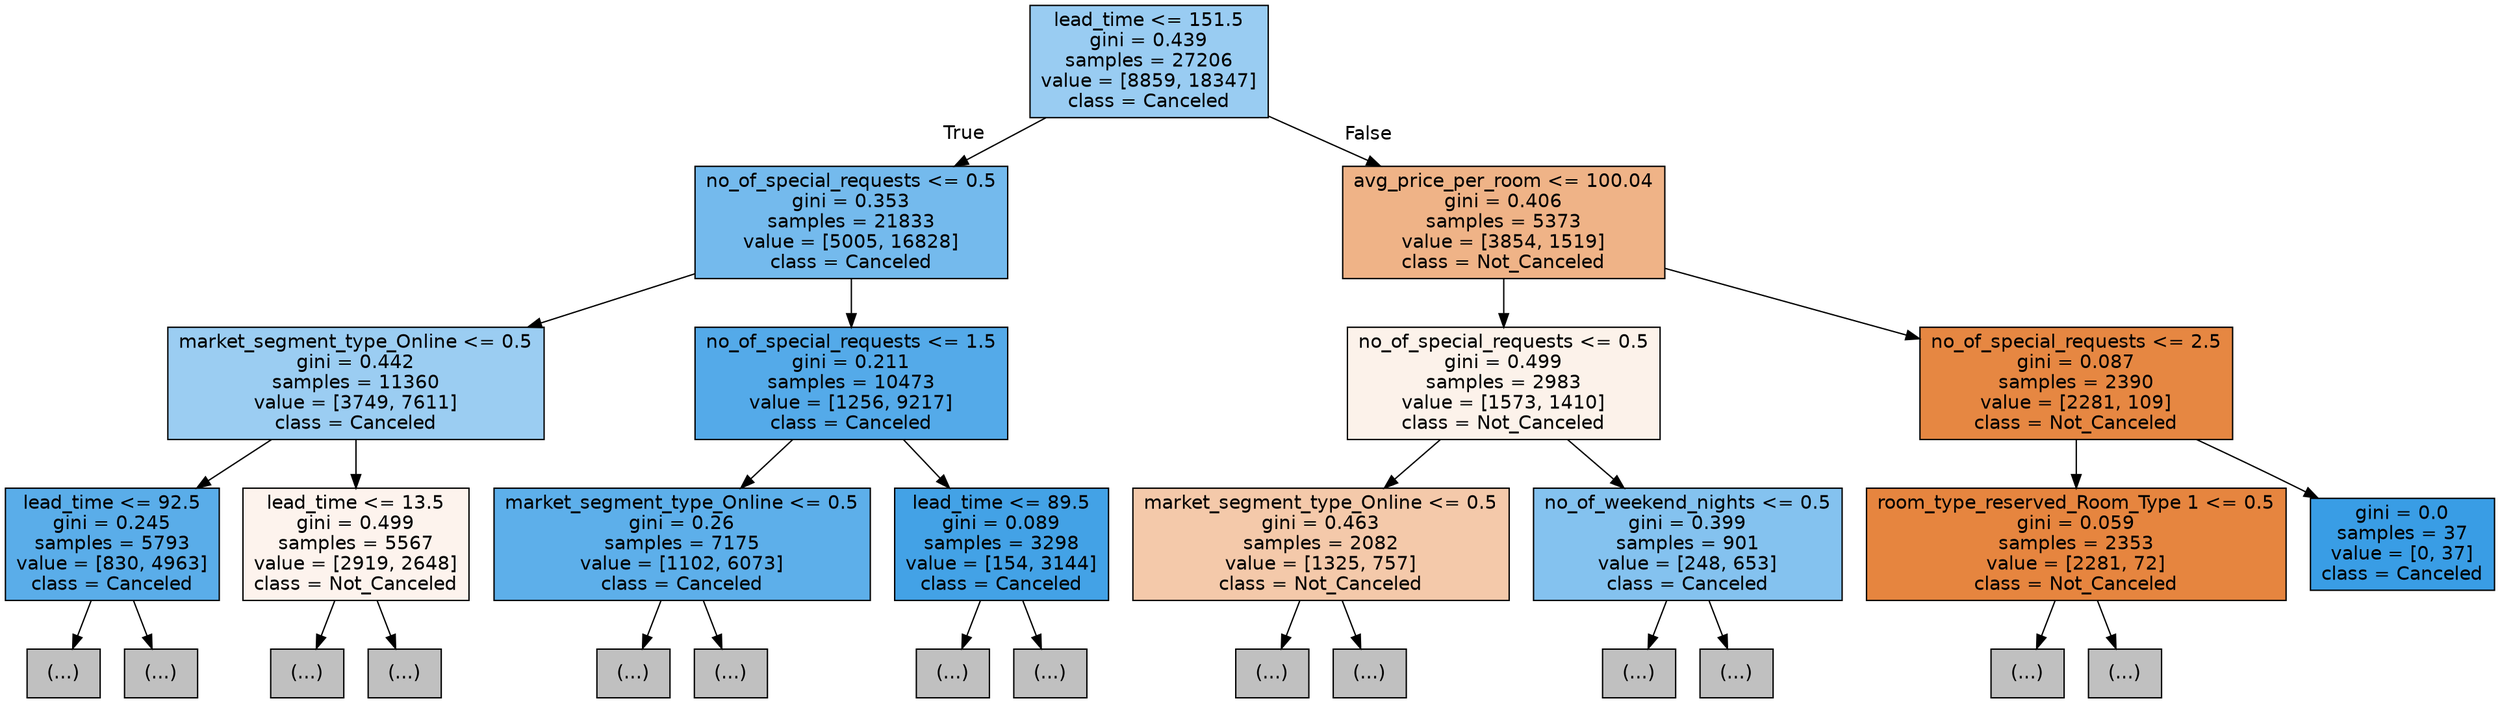 digraph Tree {
node [shape=box, style="filled", color="black", fontname="helvetica"] ;
edge [fontname="helvetica"] ;
0 [label="lead_time <= 151.5\ngini = 0.439\nsamples = 27206\nvalue = [8859, 18347]\nclass = Canceled", fillcolor="#99ccf2"] ;
1 [label="no_of_special_requests <= 0.5\ngini = 0.353\nsamples = 21833\nvalue = [5005, 16828]\nclass = Canceled", fillcolor="#74baed"] ;
0 -> 1 [labeldistance=2.5, labelangle=45, headlabel="True"] ;
2 [label="market_segment_type_Online <= 0.5\ngini = 0.442\nsamples = 11360\nvalue = [3749, 7611]\nclass = Canceled", fillcolor="#9bcdf2"] ;
1 -> 2 ;
3 [label="lead_time <= 92.5\ngini = 0.245\nsamples = 5793\nvalue = [830, 4963]\nclass = Canceled", fillcolor="#5aade9"] ;
2 -> 3 ;
4 [label="(...)", fillcolor="#C0C0C0"] ;
3 -> 4 ;
149 [label="(...)", fillcolor="#C0C0C0"] ;
3 -> 149 ;
332 [label="lead_time <= 13.5\ngini = 0.499\nsamples = 5567\nvalue = [2919, 2648]\nclass = Not_Canceled", fillcolor="#fdf3ed"] ;
2 -> 332 ;
333 [label="(...)", fillcolor="#C0C0C0"] ;
332 -> 333 ;
460 [label="(...)", fillcolor="#C0C0C0"] ;
332 -> 460 ;
781 [label="no_of_special_requests <= 1.5\ngini = 0.211\nsamples = 10473\nvalue = [1256, 9217]\nclass = Canceled", fillcolor="#54aae9"] ;
1 -> 781 ;
782 [label="market_segment_type_Online <= 0.5\ngini = 0.26\nsamples = 7175\nvalue = [1102, 6073]\nclass = Canceled", fillcolor="#5dafea"] ;
781 -> 782 ;
783 [label="(...)", fillcolor="#C0C0C0"] ;
782 -> 783 ;
824 [label="(...)", fillcolor="#C0C0C0"] ;
782 -> 824 ;
1023 [label="lead_time <= 89.5\ngini = 0.089\nsamples = 3298\nvalue = [154, 3144]\nclass = Canceled", fillcolor="#43a2e6"] ;
781 -> 1023 ;
1024 [label="(...)", fillcolor="#C0C0C0"] ;
1023 -> 1024 ;
1065 [label="(...)", fillcolor="#C0C0C0"] ;
1023 -> 1065 ;
1132 [label="avg_price_per_room <= 100.04\ngini = 0.406\nsamples = 5373\nvalue = [3854, 1519]\nclass = Not_Canceled", fillcolor="#efb387"] ;
0 -> 1132 [labeldistance=2.5, labelangle=-45, headlabel="False"] ;
1133 [label="no_of_special_requests <= 0.5\ngini = 0.499\nsamples = 2983\nvalue = [1573, 1410]\nclass = Not_Canceled", fillcolor="#fcf2ea"] ;
1132 -> 1133 ;
1134 [label="market_segment_type_Online <= 0.5\ngini = 0.463\nsamples = 2082\nvalue = [1325, 757]\nclass = Not_Canceled", fillcolor="#f4c9aa"] ;
1133 -> 1134 ;
1135 [label="(...)", fillcolor="#C0C0C0"] ;
1134 -> 1135 ;
1282 [label="(...)", fillcolor="#C0C0C0"] ;
1134 -> 1282 ;
1317 [label="no_of_weekend_nights <= 0.5\ngini = 0.399\nsamples = 901\nvalue = [248, 653]\nclass = Canceled", fillcolor="#84c2ef"] ;
1133 -> 1317 ;
1318 [label="(...)", fillcolor="#C0C0C0"] ;
1317 -> 1318 ;
1377 [label="(...)", fillcolor="#C0C0C0"] ;
1317 -> 1377 ;
1478 [label="no_of_special_requests <= 2.5\ngini = 0.087\nsamples = 2390\nvalue = [2281, 109]\nclass = Not_Canceled", fillcolor="#e68742"] ;
1132 -> 1478 ;
1479 [label="room_type_reserved_Room_Type 1 <= 0.5\ngini = 0.059\nsamples = 2353\nvalue = [2281, 72]\nclass = Not_Canceled", fillcolor="#e6853f"] ;
1478 -> 1479 ;
1480 [label="(...)", fillcolor="#C0C0C0"] ;
1479 -> 1480 ;
1553 [label="(...)", fillcolor="#C0C0C0"] ;
1479 -> 1553 ;
1608 [label="gini = 0.0\nsamples = 37\nvalue = [0, 37]\nclass = Canceled", fillcolor="#399de5"] ;
1478 -> 1608 ;
}